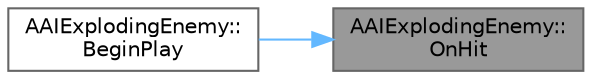 digraph "AAIExplodingEnemy::OnHit"
{
 // LATEX_PDF_SIZE
  bgcolor="transparent";
  edge [fontname=Helvetica,fontsize=10,labelfontname=Helvetica,labelfontsize=10];
  node [fontname=Helvetica,fontsize=10,shape=box,height=0.2,width=0.4];
  rankdir="RL";
  Node1 [id="Node000001",label="AAIExplodingEnemy::\lOnHit",height=0.2,width=0.4,color="gray40", fillcolor="grey60", style="filled", fontcolor="black",tooltip=" "];
  Node1 -> Node2 [id="edge1_Node000001_Node000002",dir="back",color="steelblue1",style="solid",tooltip=" "];
  Node2 [id="Node000002",label="AAIExplodingEnemy::\lBeginPlay",height=0.2,width=0.4,color="grey40", fillcolor="white", style="filled",URL="$class_a_a_i_exploding_enemy.html#a8b1110d8b16fbe7dfa468fd9afad64bf",tooltip=" "];
}
